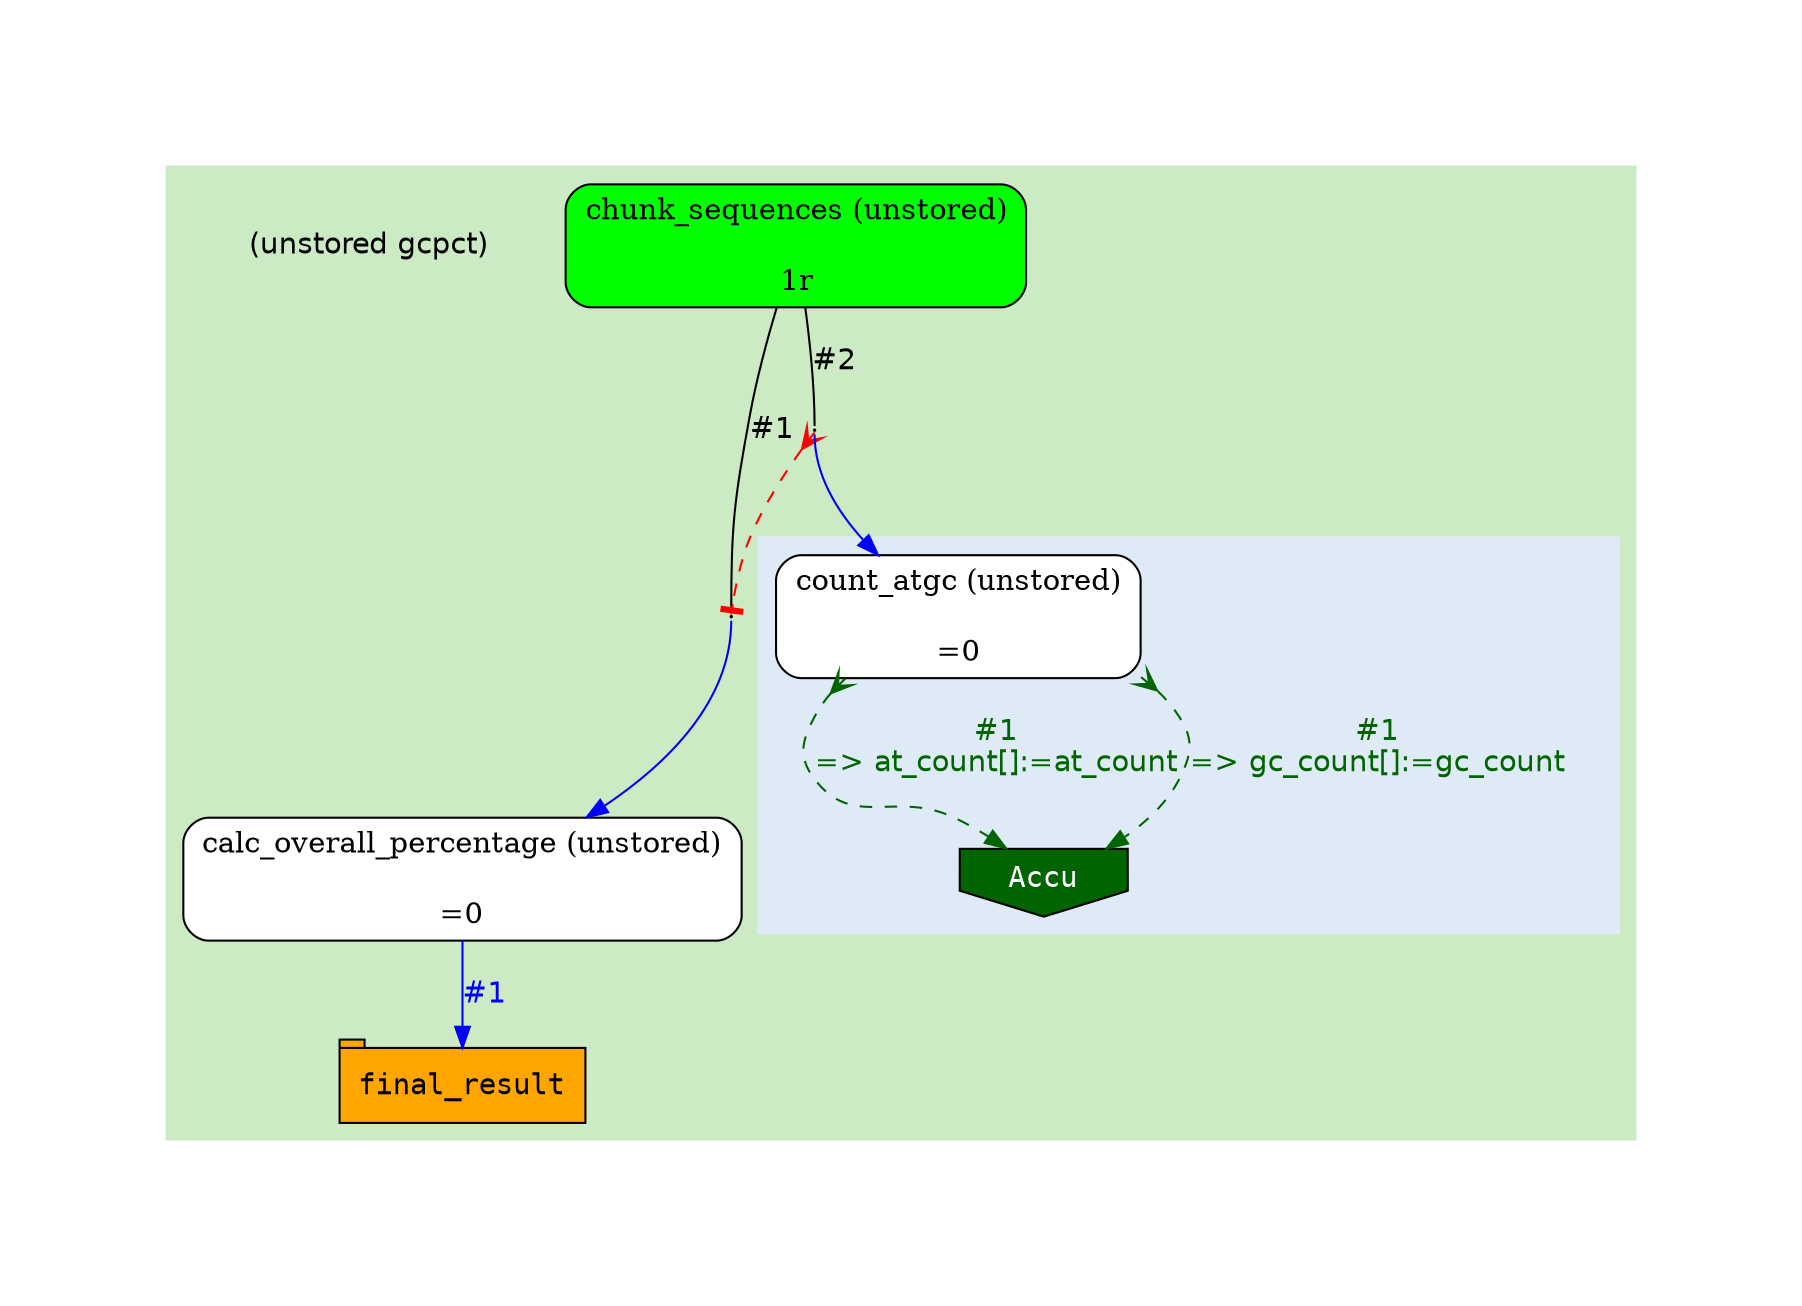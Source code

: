 digraph test {
	ratio="compress"; concentrate = "true"; name = "AnalysisWorkflow"; pad = "1.0";
	analysis_chunk_sequences [fillcolor="green", fontname="Times-Roman", label=<<table border="0" cellborder="0" cellspacing="0" cellpadding="1"><tr><td colspan="1">chunk_sequences (unstored)</td></tr><tr><td colspan="1"> </td></tr><tr><td bgcolor="green" width="100%">1r</td></tr></table>>, shape="Mrecord", style="filled"];
	dfr_p1_mp [fixedsize="1", height="0.01", label="dfr_p1_mp", shape="point", width="0.01"];
	analysis_calc_overall_percentage [fillcolor="white", fontname="Times-Roman", label=<<table border="0" cellborder="0" cellspacing="0" cellpadding="1"><tr><td colspan="1">calc_overall_percentage (unstored)</td></tr><tr><td colspan="1"> </td></tr><tr><td>=0</td></tr></table>>, shape="Mrecord", style="filled"];
	table_final_result [fillcolor="orange", fontcolor="black", fontname="Courier", label=<<table border="0" cellborder="0" cellspacing="0" cellpadding="1"><tr><td colspan="1">final_result</td></tr></table>>, shape="tab", style="filled"];
	dfr_p2_mp [fixedsize="1", height="0.01", label="dfr_p2_mp", shape="point", width="0.01"];
	analysis_count_atgc [fillcolor="white", fontname="Times-Roman", label=<<table border="0" cellborder="0" cellspacing="0" cellpadding="1"><tr><td colspan="1">count_atgc (unstored)</td></tr><tr><td colspan="1"> </td></tr><tr><td>=0</td></tr></table>>, shape="Mrecord", style="filled"];
	sink_dfr_p1_mp [fillcolor="darkgreen", fontcolor="white", fontname="Courier", label="Accu", shape="invhouse", style="filled"];
	pipelabel_gcpct [fontname="Helvetica", label="(unstored gcpct)", shape="plaintext"];
	analysis_calc_overall_percentage -> table_final_result [color="blue", fontcolor="blue", fontname="Helvetica", label="#1\n"];
	analysis_chunk_sequences -> dfr_p1_mp [arrowhead="none", color="black", fontcolor="black", fontname="Helvetica", headport="n", label="#1"];
	analysis_chunk_sequences -> dfr_p2_mp [arrowhead="none", color="black", fontcolor="black", fontname="Helvetica", headport="n", label="#2"];
	analysis_count_atgc -> sink_dfr_p1_mp [arrowtail="crow", color="darkgreen", dir="both", fontcolor="darkgreen", fontname="Helvetica", label="#1\n=> at_count[]:=at_count", style="dashed"];
	analysis_count_atgc -> sink_dfr_p1_mp [arrowtail="crow", color="darkgreen", dir="both", fontcolor="darkgreen", fontname="Helvetica", label="#1\n=> gc_count[]:=gc_count", style="dashed"];
	dfr_p1_mp -> analysis_calc_overall_percentage [color="blue", fontcolor="blue", fontname="Helvetica", label="\n", tailport="s"];
	dfr_p2_mp -> analysis_count_atgc [color="blue", fontcolor="blue", fontname="Helvetica", label="\n", tailport="s"];
	dfr_p2_mp -> dfr_p1_mp [arrowhead="tee", arrowtail="crow", color="red", dir="both", style="dashed"];

subgraph cluster_gcpct {
	style=filled;
	colorscheme=pastel19;
	color=3;
	pipelabel_gcpct;
	analysis_chunk_sequences;
	dfr_p1_mp;
	subgraph cluster_dfr_p1_mp {
		style=filled;
		colorscheme=blues9;
		color=2;
		analysis_count_atgc;
		sink_dfr_p1_mp;
		sink_dfr_p1_mp;
	}
	dfr_p2_mp;
	analysis_calc_overall_percentage;
	table_final_result;
}
}
